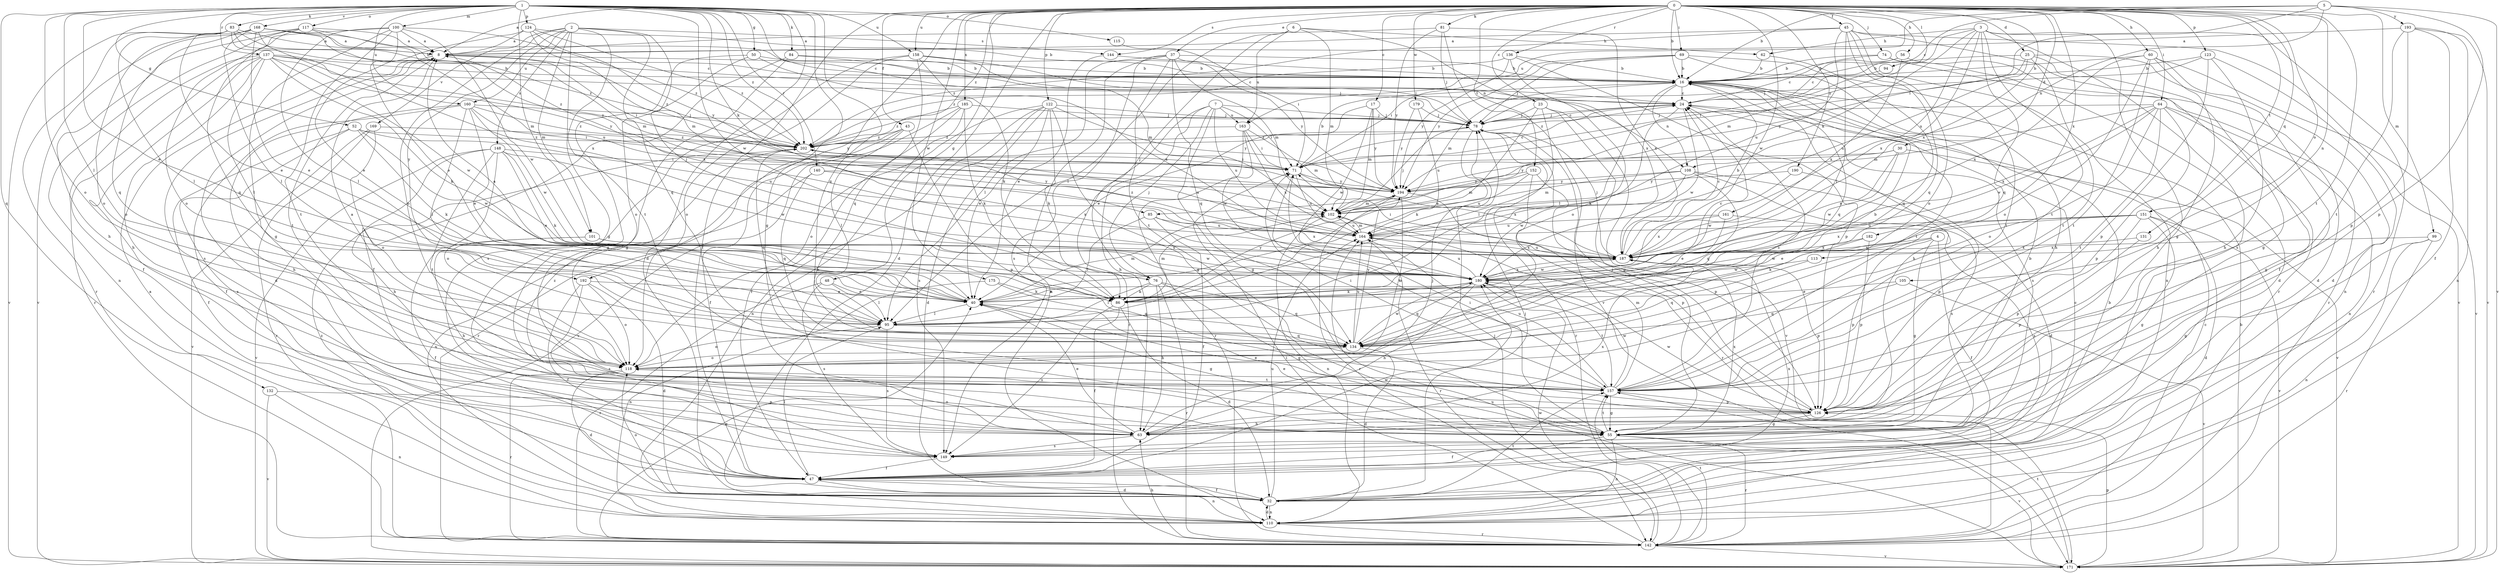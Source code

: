 strict digraph  {
0;
1;
2;
3;
4;
5;
6;
7;
8;
16;
17;
23;
24;
25;
30;
32;
37;
40;
43;
45;
47;
48;
50;
52;
55;
56;
60;
62;
63;
64;
69;
71;
74;
76;
78;
81;
83;
84;
85;
86;
94;
95;
99;
100;
101;
102;
105;
108;
110;
113;
115;
117;
118;
122;
123;
124;
126;
131;
132;
134;
136;
137;
140;
142;
144;
148;
149;
151;
152;
157;
158;
160;
161;
163;
164;
168;
169;
171;
175;
179;
180;
182;
185;
187;
190;
192;
193;
194;
202;
0 -> 8  [label=a];
0 -> 16  [label=b];
0 -> 17  [label=c];
0 -> 23  [label=c];
0 -> 25  [label=d];
0 -> 30  [label=d];
0 -> 32  [label=d];
0 -> 37  [label=e];
0 -> 43  [label=f];
0 -> 45  [label=f];
0 -> 47  [label=f];
0 -> 48  [label=g];
0 -> 56  [label=h];
0 -> 60  [label=h];
0 -> 64  [label=i];
0 -> 69  [label=i];
0 -> 74  [label=j];
0 -> 81  [label=k];
0 -> 94  [label=l];
0 -> 99  [label=m];
0 -> 105  [label=n];
0 -> 113  [label=o];
0 -> 122  [label=p];
0 -> 123  [label=p];
0 -> 131  [label=q];
0 -> 136  [label=r];
0 -> 144  [label=s];
0 -> 151  [label=t];
0 -> 152  [label=t];
0 -> 157  [label=t];
0 -> 158  [label=u];
0 -> 175  [label=w];
0 -> 179  [label=w];
0 -> 180  [label=w];
0 -> 182  [label=x];
0 -> 185  [label=x];
0 -> 187  [label=x];
0 -> 190  [label=y];
0 -> 192  [label=y];
0 -> 202  [label=z];
1 -> 32  [label=d];
1 -> 40  [label=e];
1 -> 50  [label=g];
1 -> 52  [label=g];
1 -> 55  [label=g];
1 -> 83  [label=k];
1 -> 84  [label=k];
1 -> 85  [label=k];
1 -> 95  [label=l];
1 -> 100  [label=m];
1 -> 101  [label=m];
1 -> 108  [label=n];
1 -> 115  [label=o];
1 -> 117  [label=o];
1 -> 118  [label=o];
1 -> 124  [label=p];
1 -> 132  [label=q];
1 -> 134  [label=q];
1 -> 137  [label=r];
1 -> 140  [label=r];
1 -> 158  [label=u];
1 -> 160  [label=u];
1 -> 168  [label=v];
1 -> 180  [label=w];
1 -> 202  [label=z];
2 -> 55  [label=g];
2 -> 76  [label=j];
2 -> 101  [label=m];
2 -> 118  [label=o];
2 -> 134  [label=q];
2 -> 144  [label=s];
2 -> 148  [label=s];
2 -> 157  [label=t];
2 -> 160  [label=u];
2 -> 169  [label=v];
2 -> 192  [label=y];
3 -> 55  [label=g];
3 -> 62  [label=h];
3 -> 85  [label=k];
3 -> 102  [label=m];
3 -> 134  [label=q];
3 -> 142  [label=r];
3 -> 149  [label=s];
3 -> 157  [label=t];
3 -> 161  [label=u];
3 -> 187  [label=x];
4 -> 47  [label=f];
4 -> 55  [label=g];
4 -> 86  [label=k];
4 -> 126  [label=p];
4 -> 187  [label=x];
5 -> 16  [label=b];
5 -> 24  [label=c];
5 -> 71  [label=i];
5 -> 108  [label=n];
5 -> 126  [label=p];
5 -> 163  [label=u];
5 -> 171  [label=v];
5 -> 193  [label=y];
6 -> 62  [label=h];
6 -> 76  [label=j];
6 -> 95  [label=l];
6 -> 102  [label=m];
6 -> 163  [label=u];
6 -> 187  [label=x];
7 -> 55  [label=g];
7 -> 63  [label=h];
7 -> 71  [label=i];
7 -> 76  [label=j];
7 -> 78  [label=j];
7 -> 142  [label=r];
7 -> 163  [label=u];
7 -> 164  [label=u];
8 -> 16  [label=b];
8 -> 32  [label=d];
8 -> 71  [label=i];
8 -> 149  [label=s];
8 -> 157  [label=t];
8 -> 202  [label=z];
16 -> 24  [label=c];
16 -> 63  [label=h];
16 -> 95  [label=l];
16 -> 102  [label=m];
16 -> 108  [label=n];
16 -> 134  [label=q];
16 -> 157  [label=t];
17 -> 40  [label=e];
17 -> 78  [label=j];
17 -> 102  [label=m];
17 -> 180  [label=w];
17 -> 194  [label=y];
23 -> 40  [label=e];
23 -> 55  [label=g];
23 -> 78  [label=j];
23 -> 95  [label=l];
23 -> 171  [label=v];
24 -> 78  [label=j];
24 -> 86  [label=k];
24 -> 149  [label=s];
24 -> 180  [label=w];
24 -> 202  [label=z];
25 -> 16  [label=b];
25 -> 47  [label=f];
25 -> 55  [label=g];
25 -> 157  [label=t];
25 -> 164  [label=u];
25 -> 194  [label=y];
30 -> 71  [label=i];
30 -> 171  [label=v];
30 -> 180  [label=w];
30 -> 187  [label=x];
30 -> 194  [label=y];
32 -> 24  [label=c];
32 -> 47  [label=f];
32 -> 78  [label=j];
32 -> 110  [label=n];
32 -> 118  [label=o];
32 -> 157  [label=t];
32 -> 164  [label=u];
37 -> 16  [label=b];
37 -> 95  [label=l];
37 -> 102  [label=m];
37 -> 110  [label=n];
37 -> 134  [label=q];
37 -> 149  [label=s];
37 -> 157  [label=t];
37 -> 194  [label=y];
40 -> 8  [label=a];
40 -> 24  [label=c];
40 -> 55  [label=g];
40 -> 95  [label=l];
40 -> 102  [label=m];
43 -> 47  [label=f];
43 -> 95  [label=l];
43 -> 126  [label=p];
43 -> 142  [label=r];
43 -> 202  [label=z];
45 -> 8  [label=a];
45 -> 95  [label=l];
45 -> 110  [label=n];
45 -> 118  [label=o];
45 -> 134  [label=q];
45 -> 142  [label=r];
45 -> 164  [label=u];
45 -> 171  [label=v];
45 -> 202  [label=z];
47 -> 32  [label=d];
47 -> 95  [label=l];
47 -> 110  [label=n];
47 -> 180  [label=w];
47 -> 187  [label=x];
48 -> 40  [label=e];
48 -> 95  [label=l];
48 -> 142  [label=r];
48 -> 149  [label=s];
50 -> 16  [label=b];
50 -> 55  [label=g];
50 -> 118  [label=o];
50 -> 187  [label=x];
52 -> 47  [label=f];
52 -> 86  [label=k];
52 -> 149  [label=s];
52 -> 164  [label=u];
52 -> 180  [label=w];
52 -> 202  [label=z];
55 -> 16  [label=b];
55 -> 40  [label=e];
55 -> 47  [label=f];
55 -> 71  [label=i];
55 -> 110  [label=n];
55 -> 142  [label=r];
55 -> 157  [label=t];
55 -> 171  [label=v];
55 -> 187  [label=x];
56 -> 16  [label=b];
56 -> 24  [label=c];
56 -> 32  [label=d];
56 -> 187  [label=x];
60 -> 16  [label=b];
60 -> 63  [label=h];
60 -> 110  [label=n];
60 -> 118  [label=o];
60 -> 157  [label=t];
60 -> 171  [label=v];
60 -> 187  [label=x];
62 -> 16  [label=b];
62 -> 134  [label=q];
63 -> 40  [label=e];
63 -> 78  [label=j];
63 -> 118  [label=o];
63 -> 149  [label=s];
63 -> 187  [label=x];
64 -> 55  [label=g];
64 -> 78  [label=j];
64 -> 102  [label=m];
64 -> 110  [label=n];
64 -> 118  [label=o];
64 -> 126  [label=p];
64 -> 157  [label=t];
64 -> 180  [label=w];
64 -> 187  [label=x];
69 -> 16  [label=b];
69 -> 63  [label=h];
69 -> 71  [label=i];
69 -> 78  [label=j];
69 -> 157  [label=t];
69 -> 194  [label=y];
71 -> 16  [label=b];
71 -> 24  [label=c];
71 -> 157  [label=t];
71 -> 164  [label=u];
71 -> 187  [label=x];
71 -> 194  [label=y];
74 -> 16  [label=b];
74 -> 24  [label=c];
74 -> 32  [label=d];
74 -> 142  [label=r];
76 -> 55  [label=g];
76 -> 63  [label=h];
76 -> 86  [label=k];
76 -> 95  [label=l];
76 -> 134  [label=q];
76 -> 142  [label=r];
78 -> 24  [label=c];
78 -> 86  [label=k];
78 -> 142  [label=r];
78 -> 202  [label=z];
81 -> 8  [label=a];
81 -> 78  [label=j];
81 -> 171  [label=v];
81 -> 187  [label=x];
81 -> 194  [label=y];
83 -> 8  [label=a];
83 -> 16  [label=b];
83 -> 24  [label=c];
83 -> 40  [label=e];
83 -> 95  [label=l];
83 -> 142  [label=r];
83 -> 171  [label=v];
83 -> 202  [label=z];
84 -> 16  [label=b];
84 -> 24  [label=c];
84 -> 47  [label=f];
84 -> 55  [label=g];
85 -> 47  [label=f];
85 -> 95  [label=l];
85 -> 164  [label=u];
85 -> 187  [label=x];
86 -> 32  [label=d];
86 -> 47  [label=f];
86 -> 102  [label=m];
86 -> 149  [label=s];
86 -> 194  [label=y];
94 -> 71  [label=i];
95 -> 118  [label=o];
95 -> 134  [label=q];
95 -> 149  [label=s];
99 -> 55  [label=g];
99 -> 110  [label=n];
99 -> 142  [label=r];
99 -> 187  [label=x];
100 -> 8  [label=a];
100 -> 40  [label=e];
100 -> 55  [label=g];
100 -> 95  [label=l];
100 -> 118  [label=o];
100 -> 157  [label=t];
100 -> 180  [label=w];
100 -> 202  [label=z];
101 -> 47  [label=f];
101 -> 63  [label=h];
101 -> 180  [label=w];
101 -> 187  [label=x];
102 -> 78  [label=j];
102 -> 110  [label=n];
102 -> 164  [label=u];
105 -> 40  [label=e];
105 -> 134  [label=q];
105 -> 171  [label=v];
108 -> 32  [label=d];
108 -> 102  [label=m];
108 -> 134  [label=q];
108 -> 149  [label=s];
108 -> 180  [label=w];
108 -> 194  [label=y];
110 -> 8  [label=a];
110 -> 16  [label=b];
110 -> 32  [label=d];
110 -> 142  [label=r];
110 -> 202  [label=z];
113 -> 134  [label=q];
113 -> 180  [label=w];
115 -> 71  [label=i];
117 -> 8  [label=a];
117 -> 63  [label=h];
117 -> 102  [label=m];
117 -> 110  [label=n];
117 -> 134  [label=q];
117 -> 164  [label=u];
117 -> 171  [label=v];
118 -> 8  [label=a];
118 -> 32  [label=d];
118 -> 142  [label=r];
118 -> 157  [label=t];
122 -> 32  [label=d];
122 -> 40  [label=e];
122 -> 55  [label=g];
122 -> 78  [label=j];
122 -> 86  [label=k];
122 -> 110  [label=n];
122 -> 118  [label=o];
122 -> 149  [label=s];
122 -> 194  [label=y];
123 -> 16  [label=b];
123 -> 32  [label=d];
123 -> 63  [label=h];
123 -> 78  [label=j];
123 -> 126  [label=p];
124 -> 8  [label=a];
124 -> 16  [label=b];
124 -> 40  [label=e];
124 -> 102  [label=m];
124 -> 194  [label=y];
124 -> 202  [label=z];
126 -> 40  [label=e];
126 -> 55  [label=g];
126 -> 63  [label=h];
126 -> 78  [label=j];
126 -> 180  [label=w];
126 -> 202  [label=z];
131 -> 126  [label=p];
131 -> 187  [label=x];
132 -> 110  [label=n];
132 -> 126  [label=p];
132 -> 171  [label=v];
134 -> 16  [label=b];
134 -> 32  [label=d];
134 -> 118  [label=o];
134 -> 164  [label=u];
134 -> 180  [label=w];
134 -> 194  [label=y];
136 -> 16  [label=b];
136 -> 118  [label=o];
136 -> 126  [label=p];
136 -> 194  [label=y];
136 -> 202  [label=z];
137 -> 16  [label=b];
137 -> 47  [label=f];
137 -> 63  [label=h];
137 -> 78  [label=j];
137 -> 86  [label=k];
137 -> 95  [label=l];
137 -> 118  [label=o];
137 -> 142  [label=r];
137 -> 180  [label=w];
137 -> 194  [label=y];
137 -> 202  [label=z];
140 -> 110  [label=n];
140 -> 134  [label=q];
140 -> 187  [label=x];
140 -> 194  [label=y];
142 -> 24  [label=c];
142 -> 40  [label=e];
142 -> 63  [label=h];
142 -> 71  [label=i];
142 -> 78  [label=j];
142 -> 157  [label=t];
142 -> 171  [label=v];
142 -> 180  [label=w];
144 -> 16  [label=b];
144 -> 40  [label=e];
148 -> 40  [label=e];
148 -> 63  [label=h];
148 -> 71  [label=i];
148 -> 86  [label=k];
148 -> 118  [label=o];
148 -> 157  [label=t];
148 -> 171  [label=v];
148 -> 180  [label=w];
149 -> 47  [label=f];
151 -> 32  [label=d];
151 -> 40  [label=e];
151 -> 55  [label=g];
151 -> 126  [label=p];
151 -> 164  [label=u];
151 -> 171  [label=v];
151 -> 187  [label=x];
152 -> 102  [label=m];
152 -> 126  [label=p];
152 -> 142  [label=r];
152 -> 164  [label=u];
152 -> 194  [label=y];
157 -> 24  [label=c];
157 -> 55  [label=g];
157 -> 71  [label=i];
157 -> 102  [label=m];
157 -> 126  [label=p];
157 -> 164  [label=u];
157 -> 180  [label=w];
158 -> 16  [label=b];
158 -> 78  [label=j];
158 -> 86  [label=k];
158 -> 102  [label=m];
158 -> 118  [label=o];
158 -> 134  [label=q];
158 -> 149  [label=s];
160 -> 40  [label=e];
160 -> 47  [label=f];
160 -> 63  [label=h];
160 -> 71  [label=i];
160 -> 78  [label=j];
160 -> 95  [label=l];
160 -> 180  [label=w];
160 -> 202  [label=z];
161 -> 40  [label=e];
161 -> 149  [label=s];
161 -> 164  [label=u];
161 -> 187  [label=x];
163 -> 71  [label=i];
163 -> 102  [label=m];
163 -> 142  [label=r];
163 -> 180  [label=w];
163 -> 187  [label=x];
163 -> 202  [label=z];
164 -> 102  [label=m];
164 -> 142  [label=r];
164 -> 187  [label=x];
164 -> 202  [label=z];
168 -> 8  [label=a];
168 -> 24  [label=c];
168 -> 40  [label=e];
168 -> 95  [label=l];
168 -> 118  [label=o];
168 -> 134  [label=q];
168 -> 187  [label=x];
168 -> 194  [label=y];
169 -> 118  [label=o];
169 -> 142  [label=r];
169 -> 171  [label=v];
169 -> 202  [label=z];
171 -> 16  [label=b];
171 -> 126  [label=p];
171 -> 157  [label=t];
171 -> 164  [label=u];
175 -> 86  [label=k];
175 -> 110  [label=n];
175 -> 134  [label=q];
179 -> 78  [label=j];
179 -> 164  [label=u];
179 -> 194  [label=y];
180 -> 40  [label=e];
180 -> 63  [label=h];
180 -> 86  [label=k];
180 -> 134  [label=q];
180 -> 157  [label=t];
180 -> 164  [label=u];
180 -> 187  [label=x];
182 -> 126  [label=p];
182 -> 180  [label=w];
182 -> 187  [label=x];
185 -> 47  [label=f];
185 -> 63  [label=h];
185 -> 78  [label=j];
185 -> 86  [label=k];
185 -> 171  [label=v];
185 -> 202  [label=z];
187 -> 8  [label=a];
187 -> 16  [label=b];
187 -> 24  [label=c];
187 -> 71  [label=i];
187 -> 78  [label=j];
187 -> 126  [label=p];
187 -> 164  [label=u];
187 -> 180  [label=w];
190 -> 126  [label=p];
190 -> 180  [label=w];
190 -> 194  [label=y];
192 -> 32  [label=d];
192 -> 40  [label=e];
192 -> 47  [label=f];
192 -> 118  [label=o];
192 -> 149  [label=s];
193 -> 8  [label=a];
193 -> 47  [label=f];
193 -> 110  [label=n];
193 -> 126  [label=p];
193 -> 157  [label=t];
193 -> 171  [label=v];
194 -> 102  [label=m];
194 -> 118  [label=o];
194 -> 126  [label=p];
194 -> 142  [label=r];
202 -> 71  [label=i];
202 -> 134  [label=q];
202 -> 164  [label=u];
}
